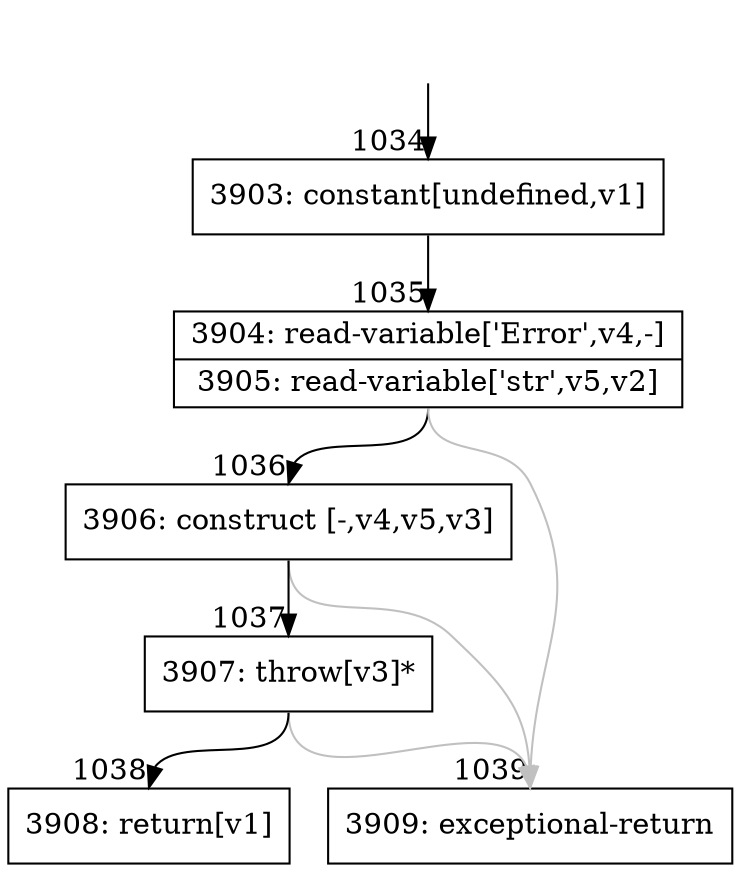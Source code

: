 digraph {
rankdir="TD"
BB_entry82[shape=none,label=""];
BB_entry82 -> BB1034 [tailport=s, headport=n, headlabel="    1034"]
BB1034 [shape=record label="{3903: constant[undefined,v1]}" ] 
BB1034 -> BB1035 [tailport=s, headport=n, headlabel="      1035"]
BB1035 [shape=record label="{3904: read-variable['Error',v4,-]|3905: read-variable['str',v5,v2]}" ] 
BB1035 -> BB1036 [tailport=s, headport=n, headlabel="      1036"]
BB1035 -> BB1039 [tailport=s, headport=n, color=gray, headlabel="      1039"]
BB1036 [shape=record label="{3906: construct [-,v4,v5,v3]}" ] 
BB1036 -> BB1037 [tailport=s, headport=n, headlabel="      1037"]
BB1036 -> BB1039 [tailport=s, headport=n, color=gray]
BB1037 [shape=record label="{3907: throw[v3]*}" ] 
BB1037 -> BB1038 [tailport=s, headport=n, headlabel="      1038"]
BB1037 -> BB1039 [tailport=s, headport=n, color=gray]
BB1038 [shape=record label="{3908: return[v1]}" ] 
BB1039 [shape=record label="{3909: exceptional-return}" ] 
//#$~ 1025
}
